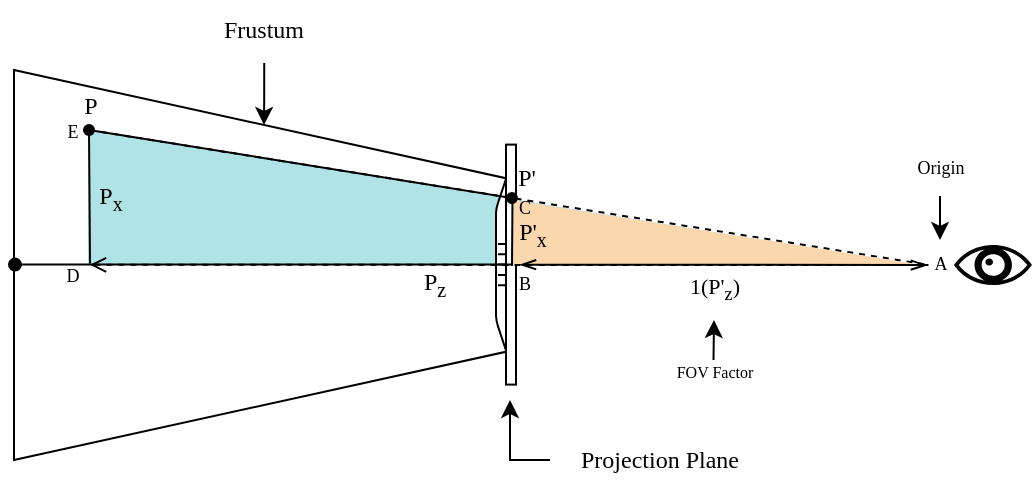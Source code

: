 <mxfile version="28.0.7">
  <diagram name="Page-1" id="J2xbpSsCBj30RLXRAprA">
    <mxGraphModel dx="690" dy="658" grid="1" gridSize="10" guides="1" tooltips="1" connect="1" arrows="1" fold="1" page="1" pageScale="1" pageWidth="827" pageHeight="1169" math="0" shadow="0">
      <root>
        <mxCell id="0" />
        <mxCell id="1" parent="0" />
        <mxCell id="sUiPD8prjaH3CzhAGNYn-28" value="" style="verticalLabelPosition=bottom;verticalAlign=top;html=1;shape=mxgraph.basic.orthogonal_triangle;fillColor=#b0e3e6;strokeColor=none;fontFamily=Garamond;" parent="1" vertex="1">
          <mxGeometry x="107" y="145" width="411" height="67" as="geometry" />
        </mxCell>
        <mxCell id="0T9gvnzy7SkM7xsGGsrt-27" value="" style="shape=trapezoid;perimeter=trapezoidPerimeter;whiteSpace=wrap;html=1;fixedSize=1;rotation=90;size=55;fillColor=none;strokeColor=light-dark(#000000,#00FF00);fontFamily=Garamond;" parent="1" vertex="1">
          <mxGeometry x="97.5" y="87.5" width="195" height="250" as="geometry" />
        </mxCell>
        <mxCell id="0T9gvnzy7SkM7xsGGsrt-31" style="edgeStyle=orthogonalEdgeStyle;rounded=0;orthogonalLoop=1;jettySize=auto;html=1;exitX=0.502;exitY=1.05;exitDx=0;exitDy=0;exitPerimeter=0;strokeColor=light-dark(#000000,#00FF00);fontFamily=Garamond;" parent="1" source="0T9gvnzy7SkM7xsGGsrt-28" target="0T9gvnzy7SkM7xsGGsrt-27" edge="1">
          <mxGeometry relative="1" as="geometry">
            <mxPoint x="200" y="115" as="sourcePoint" />
          </mxGeometry>
        </mxCell>
        <mxCell id="0T9gvnzy7SkM7xsGGsrt-28" value="&lt;span style=&quot;&quot;&gt;Frustum&lt;/span&gt;" style="text;html=1;align=center;verticalAlign=middle;whiteSpace=wrap;rounded=0;fontColor=light-dark(#000000,#00FF00);fontFamily=Garamond;" parent="1" vertex="1">
          <mxGeometry x="165" y="80" width="60" height="30" as="geometry" />
        </mxCell>
        <mxCell id="0T9gvnzy7SkM7xsGGsrt-36" value="" style="shape=mxgraph.signs.healthcare.eye;html=1;pointerEvents=1;fillColor=#000000;strokeColor=none;verticalLabelPosition=bottom;verticalAlign=top;align=center;fillStyle=solid;fontFamily=Garamond;" parent="1" vertex="1">
          <mxGeometry x="540" y="202.5" width="39" height="20" as="geometry" />
        </mxCell>
        <mxCell id="0T9gvnzy7SkM7xsGGsrt-10" value="" style="verticalLabelPosition=bottom;html=1;verticalAlign=top;align=center;shape=mxgraph.floorplan.flat_tv;rotation=-90;fontFamily=Garamond;" parent="1" vertex="1">
          <mxGeometry x="256" y="207.3" width="120" height="10" as="geometry" />
        </mxCell>
        <mxCell id="0T9gvnzy7SkM7xsGGsrt-43" value="Projection Plane" style="text;html=1;align=center;verticalAlign=middle;whiteSpace=wrap;rounded=0;fontFamily=Garamond;" parent="1" vertex="1">
          <mxGeometry x="338" y="300" width="110" height="20" as="geometry" />
        </mxCell>
        <mxCell id="0T9gvnzy7SkM7xsGGsrt-44" style="edgeStyle=orthogonalEdgeStyle;rounded=0;orthogonalLoop=1;jettySize=auto;html=1;fontFamily=Garamond;" parent="1" source="0T9gvnzy7SkM7xsGGsrt-43" edge="1">
          <mxGeometry relative="1" as="geometry">
            <mxPoint x="318" y="280" as="targetPoint" />
          </mxGeometry>
        </mxCell>
        <mxCell id="0T9gvnzy7SkM7xsGGsrt-32" value="" style="endArrow=none;html=1;rounded=0;startArrow=oval;startFill=1;fontFamily=Garamond;" parent="1" edge="1">
          <mxGeometry width="50" height="50" relative="1" as="geometry">
            <mxPoint x="70.5" y="212.3" as="sourcePoint" />
            <mxPoint x="319.5" y="212.3" as="targetPoint" />
          </mxGeometry>
        </mxCell>
        <mxCell id="sUiPD8prjaH3CzhAGNYn-8" value="" style="endArrow=none;html=1;rounded=0;strokeColor=light-dark(#000000,#FF3333);fontFamily=Garamond;" parent="1" target="sUiPD8prjaH3CzhAGNYn-1" edge="1">
          <mxGeometry width="50" height="50" relative="1" as="geometry">
            <mxPoint x="108" y="211.8" as="sourcePoint" />
            <mxPoint x="250" y="140" as="targetPoint" />
          </mxGeometry>
        </mxCell>
        <mxCell id="sUiPD8prjaH3CzhAGNYn-15" value="" style="endArrow=none;dashed=1;html=1;rounded=0;entryX=1;entryY=0.5;entryDx=0;entryDy=0;strokeColor=light-dark(#000000,#FF3333);fontFamily=Garamond;" parent="1" source="sUiPD8prjaH3CzhAGNYn-1" edge="1">
          <mxGeometry width="50" height="50" relative="1" as="geometry">
            <mxPoint x="310" y="200" as="sourcePoint" />
            <mxPoint x="527.5" y="212.5" as="targetPoint" />
          </mxGeometry>
        </mxCell>
        <mxCell id="sUiPD8prjaH3CzhAGNYn-17" value="" style="endArrow=none;html=1;rounded=0;entryX=0.383;entryY=0.558;entryDx=0;entryDy=0;entryPerimeter=0;fillColor=#fad7ac;strokeColor=light-dark(#000000,#FF3333);fontFamily=Garamond;" parent="1" source="sUiPD8prjaH3CzhAGNYn-1" target="sUiPD8prjaH3CzhAGNYn-3" edge="1">
          <mxGeometry width="50" height="50" relative="1" as="geometry">
            <mxPoint x="240" y="210" as="sourcePoint" />
            <mxPoint x="290" y="160" as="targetPoint" />
          </mxGeometry>
        </mxCell>
        <mxCell id="sUiPD8prjaH3CzhAGNYn-1" value="" style="shape=waypoint;sketch=0;size=6;pointerEvents=1;points=[];fillColor=none;resizable=0;rotatable=0;perimeter=centerPerimeter;snapToPoint=1;strokeColor=light-dark(#000000,#FF8000);fontFamily=Garamond;" parent="1" vertex="1">
          <mxGeometry x="97.5" y="135" width="20" height="20" as="geometry" />
        </mxCell>
        <mxCell id="sUiPD8prjaH3CzhAGNYn-18" value="P&lt;sub&gt;x&lt;/sub&gt;" style="text;html=1;align=center;verticalAlign=middle;resizable=0;points=[];autosize=1;strokeColor=none;fillColor=none;fontColor=light-dark(#000000,#FF3333);fontFamily=Garamond;" parent="1" vertex="1">
          <mxGeometry x="97.5" y="164" width="40" height="30" as="geometry" />
        </mxCell>
        <mxCell id="sUiPD8prjaH3CzhAGNYn-19" value="&lt;span style=&quot;color: light-dark(rgb(0, 0, 0), rgb(255, 153, 51));&quot;&gt;P&lt;/span&gt;" style="text;html=1;align=center;verticalAlign=middle;resizable=0;points=[];autosize=1;strokeColor=none;fillColor=none;fontFamily=Garamond;" parent="1" vertex="1">
          <mxGeometry x="92.5" y="118" width="30" height="30" as="geometry" />
        </mxCell>
        <mxCell id="sUiPD8prjaH3CzhAGNYn-20" value="&lt;span style=&quot;color: light-dark(rgb(0, 0, 0), rgb(255, 153, 51));&quot;&gt;&lt;span style=&quot;color: light-dark(rgb(0, 0, 0), rgb(255, 153, 51));&quot;&gt;P&lt;/span&gt;&#39;&lt;/span&gt;" style="text;html=1;align=center;verticalAlign=middle;resizable=0;points=[];autosize=1;strokeColor=none;fillColor=none;fontFamily=Garamond;" parent="1" vertex="1">
          <mxGeometry x="311" y="154" width="30" height="30" as="geometry" />
        </mxCell>
        <mxCell id="sUiPD8prjaH3CzhAGNYn-22" value="" style="endArrow=none;html=1;rounded=0;startArrow=open;startFill=0;entryX=1;entryY=0.5;entryDx=0;entryDy=0;dashed=1;strokeColor=light-dark(#000000,#FF3333);fontFamily=Garamond;" parent="1" edge="1">
          <mxGeometry width="50" height="50" relative="1" as="geometry">
            <mxPoint x="108" y="212.39" as="sourcePoint" />
            <mxPoint x="527.5" y="212.5" as="targetPoint" />
          </mxGeometry>
        </mxCell>
        <mxCell id="sUiPD8prjaH3CzhAGNYn-23" value="P&lt;sub&gt;z&lt;/sub&gt;" style="text;html=1;align=center;verticalAlign=middle;resizable=0;points=[];autosize=1;strokeColor=none;fillColor=none;fontColor=light-dark(#000000,#FF3333);fontFamily=Garamond;" parent="1" vertex="1">
          <mxGeometry x="260" y="207.3" width="40" height="30" as="geometry" />
        </mxCell>
        <mxCell id="sUiPD8prjaH3CzhAGNYn-27" value="" style="verticalLabelPosition=bottom;verticalAlign=top;html=1;shape=mxgraph.basic.orthogonal_triangle;fillColor=#fad7ac;strokeColor=none;fontFamily=Garamond;" parent="1" vertex="1">
          <mxGeometry x="319" y="180" width="202" height="32" as="geometry" />
        </mxCell>
        <mxCell id="sUiPD8prjaH3CzhAGNYn-24" value="" style="endArrow=none;html=1;rounded=0;strokeColor=light-dark(#000000,#FF3333);startArrow=none;startFill=0;endFill=0;fontFamily=Garamond;" parent="1" edge="1">
          <mxGeometry width="50" height="50" relative="1" as="geometry">
            <mxPoint x="319" y="213" as="sourcePoint" />
            <mxPoint x="319.25" y="179.1" as="targetPoint" />
          </mxGeometry>
        </mxCell>
        <mxCell id="sUiPD8prjaH3CzhAGNYn-25" value="P&#39;&lt;sub&gt;x&lt;/sub&gt;" style="text;html=1;align=center;verticalAlign=middle;resizable=0;points=[];autosize=1;strokeColor=none;fillColor=none;fontColor=light-dark(#000000,#FF3333);fontFamily=Garamond;" parent="1" vertex="1">
          <mxGeometry x="309" y="182" width="40" height="30" as="geometry" />
        </mxCell>
        <mxCell id="sUiPD8prjaH3CzhAGNYn-3" value="" style="shape=waypoint;sketch=0;size=6;pointerEvents=1;points=[];fillColor=none;resizable=0;rotatable=0;perimeter=centerPerimeter;snapToPoint=1;strokeColor=light-dark(#000000,#FF9933);fontFamily=Garamond;" parent="1" vertex="1">
          <mxGeometry x="309" y="169" width="20" height="20" as="geometry" />
        </mxCell>
        <mxCell id="0T9gvnzy7SkM7xsGGsrt-34" value="1(&lt;span style=&quot;color: light-dark(rgb(0, 0, 0), rgb(255, 51, 51));&quot;&gt;P&#39;&lt;sub&gt;z&lt;/sub&gt;&lt;/span&gt;)" style="endArrow=openThin;startArrow=openThin;html=1;rounded=0;entryX=1;entryY=0.5;entryDx=0;entryDy=0;startFill=0;endFill=0;verticalAlign=top;labelBackgroundColor=none;fontFamily=Garamond;" parent="1" edge="1">
          <mxGeometry x="-0.047" y="2" width="50" height="50" relative="1" as="geometry">
            <mxPoint x="323" y="212.36" as="sourcePoint" />
            <mxPoint x="526.5" y="212.56" as="targetPoint" />
            <Array as="points">
              <mxPoint x="427.5" y="212.36" />
            </Array>
            <mxPoint as="offset" />
          </mxGeometry>
        </mxCell>
        <mxCell id="sUiPD8prjaH3CzhAGNYn-29" value="E" style="text;html=1;align=center;verticalAlign=middle;resizable=0;points=[];autosize=1;strokeColor=none;fillColor=none;fontSize=9;fontFamily=Garamond;" parent="1" vertex="1">
          <mxGeometry x="84" y="136" width="30" height="20" as="geometry" />
        </mxCell>
        <mxCell id="sUiPD8prjaH3CzhAGNYn-30" value="D" style="text;html=1;align=center;verticalAlign=middle;resizable=0;points=[];autosize=1;strokeColor=none;fillColor=none;fontSize=9;fontFamily=Garamond;" parent="1" vertex="1">
          <mxGeometry x="84" y="208" width="30" height="20" as="geometry" />
        </mxCell>
        <mxCell id="sUiPD8prjaH3CzhAGNYn-31" value="A" style="text;html=1;align=center;verticalAlign=middle;resizable=0;points=[];autosize=1;strokeColor=none;fillColor=none;fontSize=9;fontFamily=Garamond;" parent="1" vertex="1">
          <mxGeometry x="518" y="202.3" width="30" height="20" as="geometry" />
        </mxCell>
        <mxCell id="sUiPD8prjaH3CzhAGNYn-32" value="C" style="text;html=1;align=center;verticalAlign=middle;resizable=0;points=[];autosize=1;strokeColor=none;fillColor=none;fontSize=9;fontFamily=Garamond;" parent="1" vertex="1">
          <mxGeometry x="310" y="174" width="30" height="20" as="geometry" />
        </mxCell>
        <mxCell id="sUiPD8prjaH3CzhAGNYn-33" value="B" style="text;html=1;align=center;verticalAlign=middle;resizable=0;points=[];autosize=1;strokeColor=none;fillColor=none;fontSize=9;fontFamily=Garamond;" parent="1" vertex="1">
          <mxGeometry x="310" y="212.3" width="30" height="20" as="geometry" />
        </mxCell>
        <mxCell id="sUiPD8prjaH3CzhAGNYn-35" style="edgeStyle=orthogonalEdgeStyle;rounded=0;orthogonalLoop=1;jettySize=auto;html=1;fontFamily=Garamond;" parent="1" source="sUiPD8prjaH3CzhAGNYn-34" edge="1">
          <mxGeometry relative="1" as="geometry">
            <mxPoint x="533" y="200" as="targetPoint" />
          </mxGeometry>
        </mxCell>
        <mxCell id="sUiPD8prjaH3CzhAGNYn-34" value="&lt;font style=&quot;font-size: 9px;&quot;&gt;Origin&lt;/font&gt;" style="text;html=1;align=center;verticalAlign=middle;resizable=0;points=[];autosize=1;strokeColor=none;fillColor=none;fontFamily=Garamond;" parent="1" vertex="1">
          <mxGeometry x="508" y="148" width="50" height="30" as="geometry" />
        </mxCell>
        <mxCell id="sUiPD8prjaH3CzhAGNYn-36" style="edgeStyle=orthogonalEdgeStyle;rounded=0;orthogonalLoop=1;jettySize=auto;html=1;fontFamily=Garamond;" parent="1" edge="1">
          <mxGeometry relative="1" as="geometry">
            <mxPoint x="420" y="240" as="targetPoint" />
            <mxPoint x="419.75" y="260" as="sourcePoint" />
          </mxGeometry>
        </mxCell>
        <mxCell id="sUiPD8prjaH3CzhAGNYn-37" value="&lt;font style=&quot;font-size: 8px;&quot;&gt;FOV Factor&lt;/font&gt;" style="text;html=1;align=center;verticalAlign=middle;resizable=0;points=[];autosize=1;strokeColor=none;fillColor=none;fontFamily=Garamond;" parent="1" vertex="1">
          <mxGeometry x="385" y="250" width="70" height="30" as="geometry" />
        </mxCell>
      </root>
    </mxGraphModel>
  </diagram>
</mxfile>
